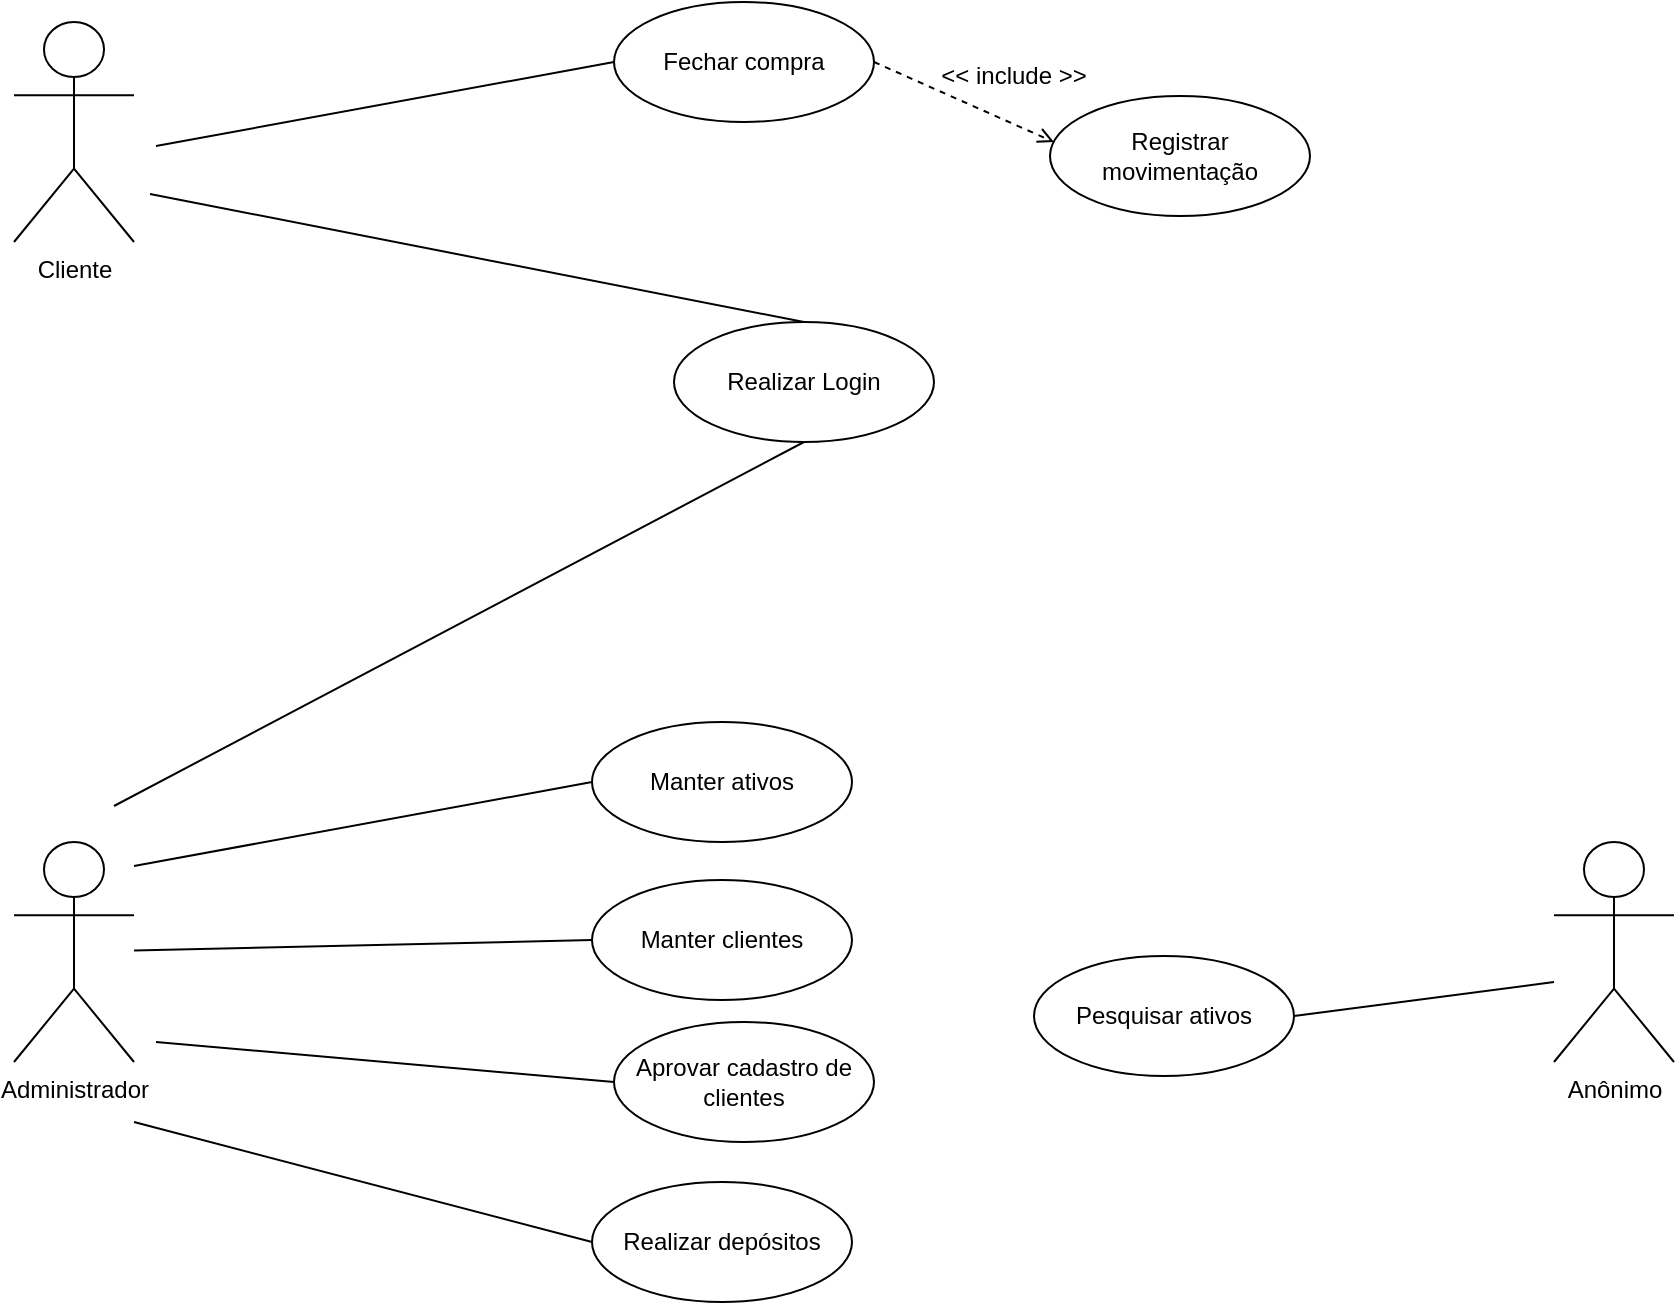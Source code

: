 <mxfile version="16.1.2" type="device"><diagram id="vVcUvRlz3QU9iEKB6M0F" name="Página-1"><mxGraphModel dx="1422" dy="857" grid="1" gridSize="10" guides="1" tooltips="1" connect="1" arrows="1" fold="1" page="1" pageScale="1" pageWidth="827" pageHeight="1169" math="0" shadow="0"><root><mxCell id="0"/><mxCell id="1" parent="0"/><mxCell id="WoB5SXGpKyq8SvAWBpAk-1" value="Administrador" style="shape=umlActor;verticalLabelPosition=bottom;verticalAlign=top;html=1;" parent="1" vertex="1"><mxGeometry x="70" y="490" width="60" height="110" as="geometry"/></mxCell><mxCell id="WoB5SXGpKyq8SvAWBpAk-4" value="Cliente&lt;br&gt;" style="shape=umlActor;verticalLabelPosition=bottom;verticalAlign=top;html=1;" parent="1" vertex="1"><mxGeometry x="70" y="80" width="60" height="110" as="geometry"/></mxCell><mxCell id="WoB5SXGpKyq8SvAWBpAk-9" value="Realizar Login" style="ellipse;whiteSpace=wrap;html=1;" parent="1" vertex="1"><mxGeometry x="400" y="230" width="130" height="60" as="geometry"/></mxCell><mxCell id="WoB5SXGpKyq8SvAWBpAk-14" value="" style="endArrow=none;endFill=0;endSize=12;html=1;rounded=0;entryX=0.5;entryY=0;entryDx=0;entryDy=0;" parent="1" edge="1" target="WoB5SXGpKyq8SvAWBpAk-9"><mxGeometry width="160" relative="1" as="geometry"><mxPoint x="138" y="166" as="sourcePoint"/><mxPoint x="414.99" y="227" as="targetPoint"/></mxGeometry></mxCell><mxCell id="WoB5SXGpKyq8SvAWBpAk-18" value="" style="endArrow=none;endFill=0;endSize=12;html=1;rounded=0;" parent="1" edge="1"><mxGeometry width="160" relative="1" as="geometry"><mxPoint x="141" y="142" as="sourcePoint"/><mxPoint x="370" y="100" as="targetPoint"/></mxGeometry></mxCell><mxCell id="WoB5SXGpKyq8SvAWBpAk-19" value="Fechar compra" style="ellipse;whiteSpace=wrap;html=1;" parent="1" vertex="1"><mxGeometry x="370" y="70" width="130" height="60" as="geometry"/></mxCell><mxCell id="WoB5SXGpKyq8SvAWBpAk-20" value="" style="endArrow=none;endFill=0;endSize=12;html=1;rounded=0;" parent="1" edge="1"><mxGeometry width="160" relative="1" as="geometry"><mxPoint x="130" y="502" as="sourcePoint"/><mxPoint x="359" y="460" as="targetPoint"/></mxGeometry></mxCell><mxCell id="WoB5SXGpKyq8SvAWBpAk-21" value="Manter ativos" style="ellipse;whiteSpace=wrap;html=1;" parent="1" vertex="1"><mxGeometry x="359" y="430" width="130" height="60" as="geometry"/></mxCell><mxCell id="WoB5SXGpKyq8SvAWBpAk-22" value="" style="endArrow=none;endFill=0;endSize=12;html=1;rounded=0;" parent="1" source="WoB5SXGpKyq8SvAWBpAk-1" edge="1"><mxGeometry width="160" relative="1" as="geometry"><mxPoint x="130" y="581" as="sourcePoint"/><mxPoint x="359" y="539" as="targetPoint"/></mxGeometry></mxCell><mxCell id="WoB5SXGpKyq8SvAWBpAk-23" value="Manter clientes" style="ellipse;whiteSpace=wrap;html=1;" parent="1" vertex="1"><mxGeometry x="359" y="509" width="130" height="60" as="geometry"/></mxCell><mxCell id="WoB5SXGpKyq8SvAWBpAk-24" value="" style="endArrow=none;endFill=0;endSize=12;html=1;rounded=0;" parent="1" edge="1"><mxGeometry width="160" relative="1" as="geometry"><mxPoint x="141" y="590" as="sourcePoint"/><mxPoint x="370" y="610" as="targetPoint"/></mxGeometry></mxCell><mxCell id="WoB5SXGpKyq8SvAWBpAk-25" value="Aprovar cadastro de clientes" style="ellipse;whiteSpace=wrap;html=1;" parent="1" vertex="1"><mxGeometry x="370" y="580" width="130" height="60" as="geometry"/></mxCell><mxCell id="WoB5SXGpKyq8SvAWBpAk-26" value="" style="endArrow=none;endFill=0;endSize=12;html=1;rounded=0;" parent="1" edge="1"><mxGeometry width="160" relative="1" as="geometry"><mxPoint x="130" y="630" as="sourcePoint"/><mxPoint x="359" y="690" as="targetPoint"/></mxGeometry></mxCell><mxCell id="WoB5SXGpKyq8SvAWBpAk-27" value="Realizar depósitos" style="ellipse;whiteSpace=wrap;html=1;" parent="1" vertex="1"><mxGeometry x="359" y="660" width="130" height="60" as="geometry"/></mxCell><mxCell id="WoB5SXGpKyq8SvAWBpAk-37" value="Anônimo" style="shape=umlActor;verticalLabelPosition=bottom;verticalAlign=top;html=1;" parent="1" vertex="1"><mxGeometry x="840" y="490" width="60" height="110" as="geometry"/></mxCell><mxCell id="WoB5SXGpKyq8SvAWBpAk-42" value="Pesquisar ativos" style="ellipse;whiteSpace=wrap;html=1;" parent="1" vertex="1"><mxGeometry x="580" y="547" width="130" height="60" as="geometry"/></mxCell><mxCell id="WoB5SXGpKyq8SvAWBpAk-43" value="" style="endArrow=none;endFill=0;endSize=12;html=1;rounded=0;exitX=1;exitY=0.5;exitDx=0;exitDy=0;" parent="1" edge="1" source="WoB5SXGpKyq8SvAWBpAk-42"><mxGeometry width="160" relative="1" as="geometry"><mxPoint x="710" y="569" as="sourcePoint"/><mxPoint x="840" y="560" as="targetPoint"/></mxGeometry></mxCell><mxCell id="KuoZnv4UdjPDs5TZb9bX-1" value="" style="endArrow=none;endFill=0;endSize=12;html=1;rounded=0;entryX=0.5;entryY=1;entryDx=0;entryDy=0;" edge="1" parent="1" target="WoB5SXGpKyq8SvAWBpAk-9"><mxGeometry width="160" relative="1" as="geometry"><mxPoint x="120" y="472" as="sourcePoint"/><mxPoint x="370" y="290" as="targetPoint"/></mxGeometry></mxCell><mxCell id="KuoZnv4UdjPDs5TZb9bX-2" value="" style="endArrow=open;html=1;rounded=0;endFill=0;dashed=1;" edge="1" parent="1"><mxGeometry width="50" height="50" relative="1" as="geometry"><mxPoint x="500" y="100" as="sourcePoint"/><mxPoint x="590" y="140" as="targetPoint"/></mxGeometry></mxCell><mxCell id="KuoZnv4UdjPDs5TZb9bX-3" value="Registrar movimentação" style="ellipse;whiteSpace=wrap;html=1;" vertex="1" parent="1"><mxGeometry x="588" y="117" width="130" height="60" as="geometry"/></mxCell><mxCell id="KuoZnv4UdjPDs5TZb9bX-4" value="&amp;lt;&amp;lt; include &amp;gt;&amp;gt;" style="text;html=1;strokeColor=none;fillColor=none;align=center;verticalAlign=middle;whiteSpace=wrap;rounded=0;" vertex="1" parent="1"><mxGeometry x="525" y="92" width="90" height="30" as="geometry"/></mxCell></root></mxGraphModel></diagram></mxfile>